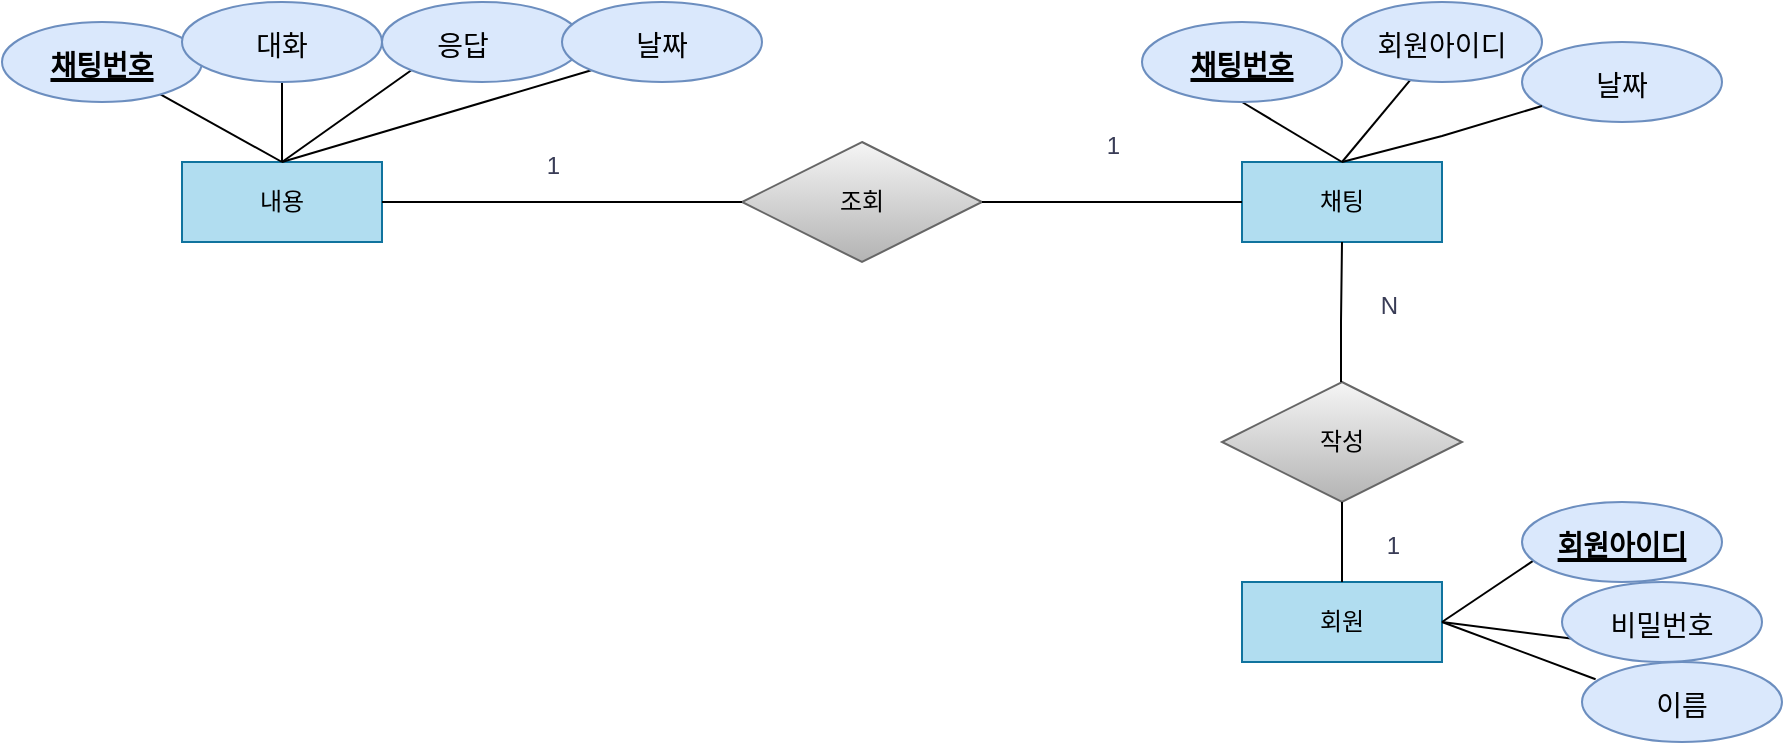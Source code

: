 <mxfile version="22.1.2" type="github">
  <diagram name="Page-1" id="2YBvvXClWsGukQMizWep">
    <mxGraphModel dx="1900" dy="613" grid="1" gridSize="10" guides="1" tooltips="1" connect="1" arrows="1" fold="1" page="1" pageScale="1" pageWidth="850" pageHeight="1100" math="0" shadow="0">
      <root>
        <mxCell id="0" />
        <mxCell id="1" parent="0" />
        <mxCell id="kymsO1xxHvnfh_cO7qhP-2" value="내용" style="whiteSpace=wrap;html=1;align=center;labelBackgroundColor=none;fillColor=#b1ddf0;strokeColor=#10739e;" vertex="1" parent="1">
          <mxGeometry x="70" y="310" width="100" height="40" as="geometry" />
        </mxCell>
        <mxCell id="kymsO1xxHvnfh_cO7qhP-3" value="회원" style="whiteSpace=wrap;html=1;align=center;labelBackgroundColor=none;fillColor=#b1ddf0;strokeColor=#10739e;" vertex="1" parent="1">
          <mxGeometry x="600" y="520" width="100" height="40" as="geometry" />
        </mxCell>
        <mxCell id="kymsO1xxHvnfh_cO7qhP-4" value="채팅" style="whiteSpace=wrap;html=1;align=center;labelBackgroundColor=none;fillColor=#b1ddf0;strokeColor=#10739e;" vertex="1" parent="1">
          <mxGeometry x="600" y="310" width="100" height="40" as="geometry" />
        </mxCell>
        <mxCell id="kymsO1xxHvnfh_cO7qhP-5" value="작성" style="shape=rhombus;perimeter=rhombusPerimeter;whiteSpace=wrap;html=1;align=center;labelBackgroundColor=none;fillColor=#f5f5f5;strokeColor=#666666;gradientColor=#b3b3b3;" vertex="1" parent="1">
          <mxGeometry x="590" y="420" width="120" height="60" as="geometry" />
        </mxCell>
        <mxCell id="kymsO1xxHvnfh_cO7qhP-6" value="조회" style="shape=rhombus;perimeter=rhombusPerimeter;whiteSpace=wrap;html=1;align=center;labelBackgroundColor=none;fillColor=#f5f5f5;strokeColor=#666666;gradientColor=#b3b3b3;" vertex="1" parent="1">
          <mxGeometry x="350" y="300" width="120" height="60" as="geometry" />
        </mxCell>
        <mxCell id="kymsO1xxHvnfh_cO7qhP-7" value="" style="endArrow=none;html=1;rounded=0;exitX=0.5;exitY=1;exitDx=0;exitDy=0;entryX=0.5;entryY=0;entryDx=0;entryDy=0;labelBackgroundColor=none;strokeColor=#000000;fontColor=default;" edge="1" parent="1" source="kymsO1xxHvnfh_cO7qhP-5" target="kymsO1xxHvnfh_cO7qhP-3">
          <mxGeometry relative="1" as="geometry">
            <mxPoint x="460" y="209" as="sourcePoint" />
            <mxPoint x="620" y="209" as="targetPoint" />
          </mxGeometry>
        </mxCell>
        <mxCell id="kymsO1xxHvnfh_cO7qhP-8" value="1" style="resizable=0;html=1;whiteSpace=wrap;align=right;verticalAlign=bottom;labelBackgroundColor=none;fillColor=#F2CC8F;strokeColor=#E07A5F;fontColor=#393C56;" connectable="0" vertex="1" parent="kymsO1xxHvnfh_cO7qhP-7">
          <mxGeometry x="1" relative="1" as="geometry">
            <mxPoint x="30" y="-10" as="offset" />
          </mxGeometry>
        </mxCell>
        <mxCell id="kymsO1xxHvnfh_cO7qhP-9" value="" style="endArrow=none;html=1;rounded=0;entryX=1;entryY=0.5;entryDx=0;entryDy=0;labelBackgroundColor=none;strokeColor=#000000;fontColor=default;" edge="1" parent="1" source="kymsO1xxHvnfh_cO7qhP-6" target="kymsO1xxHvnfh_cO7qhP-2">
          <mxGeometry relative="1" as="geometry">
            <mxPoint x="160" y="241" as="sourcePoint" />
            <mxPoint x="170" y="320" as="targetPoint" />
          </mxGeometry>
        </mxCell>
        <mxCell id="kymsO1xxHvnfh_cO7qhP-10" value="1" style="resizable=0;html=1;whiteSpace=wrap;align=right;verticalAlign=bottom;labelBackgroundColor=none;fillColor=#F2CC8F;strokeColor=#E07A5F;fontColor=#393C56;" connectable="0" vertex="1" parent="kymsO1xxHvnfh_cO7qhP-9">
          <mxGeometry x="1" relative="1" as="geometry">
            <mxPoint x="90" y="-10" as="offset" />
          </mxGeometry>
        </mxCell>
        <mxCell id="kymsO1xxHvnfh_cO7qhP-13" value="" style="endArrow=none;html=1;rounded=0;entryX=1;entryY=0.5;entryDx=0;entryDy=0;exitX=0;exitY=0.5;exitDx=0;exitDy=0;labelBackgroundColor=none;strokeColor=#000000;fontColor=default;" edge="1" parent="1" source="kymsO1xxHvnfh_cO7qhP-4" target="kymsO1xxHvnfh_cO7qhP-6">
          <mxGeometry relative="1" as="geometry">
            <mxPoint x="370" y="326" as="sourcePoint" />
            <mxPoint x="291" y="290" as="targetPoint" />
          </mxGeometry>
        </mxCell>
        <mxCell id="kymsO1xxHvnfh_cO7qhP-14" value="1" style="resizable=0;html=1;whiteSpace=wrap;align=right;verticalAlign=bottom;labelBackgroundColor=none;fillColor=#F2CC8F;strokeColor=#E07A5F;fontColor=#393C56;" connectable="0" vertex="1" parent="kymsO1xxHvnfh_cO7qhP-13">
          <mxGeometry x="1" relative="1" as="geometry">
            <mxPoint x="70" y="-20" as="offset" />
          </mxGeometry>
        </mxCell>
        <mxCell id="kymsO1xxHvnfh_cO7qhP-15" value="" style="endArrow=none;html=1;rounded=0;entryX=0.5;entryY=1;entryDx=0;entryDy=0;labelBackgroundColor=none;strokeColor=#000000;fontColor=default;" edge="1" parent="1" target="kymsO1xxHvnfh_cO7qhP-4">
          <mxGeometry relative="1" as="geometry">
            <mxPoint x="649.5" y="420" as="sourcePoint" />
            <mxPoint x="649.5" y="360" as="targetPoint" />
            <Array as="points">
              <mxPoint x="649.5" y="390" />
            </Array>
          </mxGeometry>
        </mxCell>
        <mxCell id="kymsO1xxHvnfh_cO7qhP-16" value="N" style="resizable=0;html=1;whiteSpace=wrap;align=right;verticalAlign=bottom;labelBackgroundColor=none;fillColor=#F2CC8F;strokeColor=#E07A5F;fontColor=#393C56;" connectable="0" vertex="1" parent="kymsO1xxHvnfh_cO7qhP-15">
          <mxGeometry x="1" relative="1" as="geometry">
            <mxPoint x="30" y="40" as="offset" />
          </mxGeometry>
        </mxCell>
        <mxCell id="kymsO1xxHvnfh_cO7qhP-21" value="" style="endArrow=none;html=1;rounded=0;labelBackgroundColor=none;strokeColor=#000000;fontColor=default;entryX=0.5;entryY=0;entryDx=0;entryDy=0;" edge="1" parent="1" source="kymsO1xxHvnfh_cO7qhP-23" target="kymsO1xxHvnfh_cO7qhP-2">
          <mxGeometry relative="1" as="geometry">
            <mxPoint x="110" y="270" as="sourcePoint" />
            <mxPoint x="70" y="310" as="targetPoint" />
          </mxGeometry>
        </mxCell>
        <mxCell id="kymsO1xxHvnfh_cO7qhP-23" value="&lt;font style=&quot;font-size: 14px;&quot;&gt;&lt;b&gt;채팅번호&lt;/b&gt;&lt;/font&gt;" style="ellipse;whiteSpace=wrap;html=1;align=center;fontStyle=4;hachureGap=4;strokeColor=#6c8ebf;fontFamily=Architects Daughter;fontSource=https%3A%2F%2Ffonts.googleapis.com%2Fcss%3Ffamily%3DArchitects%2BDaughter;fontSize=20;fillColor=#dae8fc;" vertex="1" parent="1">
          <mxGeometry x="-20" y="240" width="100" height="40" as="geometry" />
        </mxCell>
        <mxCell id="kymsO1xxHvnfh_cO7qhP-28" value="" style="endArrow=none;html=1;rounded=0;labelBackgroundColor=none;strokeColor=#000000;fontColor=default;entryX=0.5;entryY=0;entryDx=0;entryDy=0;" edge="1" parent="1" source="kymsO1xxHvnfh_cO7qhP-29" target="kymsO1xxHvnfh_cO7qhP-2">
          <mxGeometry relative="1" as="geometry">
            <mxPoint x="170" y="280" as="sourcePoint" />
            <mxPoint x="127" y="320" as="targetPoint" />
          </mxGeometry>
        </mxCell>
        <mxCell id="kymsO1xxHvnfh_cO7qhP-29" value="&lt;font style=&quot;font-size: 14px;&quot;&gt;대화&lt;/font&gt;" style="ellipse;whiteSpace=wrap;html=1;align=center;hachureGap=4;strokeColor=#6c8ebf;fontFamily=Architects Daughter;fontSource=https%3A%2F%2Ffonts.googleapis.com%2Fcss%3Ffamily%3DArchitects%2BDaughter;fontSize=20;fillColor=#dae8fc;" vertex="1" parent="1">
          <mxGeometry x="70" y="230" width="100" height="40" as="geometry" />
        </mxCell>
        <mxCell id="kymsO1xxHvnfh_cO7qhP-30" value="" style="endArrow=none;html=1;rounded=0;labelBackgroundColor=none;strokeColor=#000000;fontColor=default;entryX=0.5;entryY=0;entryDx=0;entryDy=0;exitX=0;exitY=1;exitDx=0;exitDy=0;" edge="1" parent="1" source="kymsO1xxHvnfh_cO7qhP-31" target="kymsO1xxHvnfh_cO7qhP-2">
          <mxGeometry relative="1" as="geometry">
            <mxPoint x="210" y="280" as="sourcePoint" />
            <mxPoint x="160" y="310" as="targetPoint" />
          </mxGeometry>
        </mxCell>
        <mxCell id="kymsO1xxHvnfh_cO7qhP-31" value="&lt;font style=&quot;font-size: 14px;&quot;&gt;응답&lt;span style=&quot;white-space: pre;&quot;&gt;&#x9;&lt;/span&gt;&lt;/font&gt;" style="ellipse;whiteSpace=wrap;html=1;align=center;hachureGap=4;strokeColor=#6c8ebf;fontFamily=Architects Daughter;fontSource=https%3A%2F%2Ffonts.googleapis.com%2Fcss%3Ffamily%3DArchitects%2BDaughter;fontSize=20;fillColor=#dae8fc;" vertex="1" parent="1">
          <mxGeometry x="170" y="230" width="100" height="40" as="geometry" />
        </mxCell>
        <mxCell id="kymsO1xxHvnfh_cO7qhP-32" value="" style="endArrow=none;html=1;rounded=0;labelBackgroundColor=none;strokeColor=#000000;fontColor=default;exitX=0;exitY=1;exitDx=0;exitDy=0;" edge="1" parent="1" source="kymsO1xxHvnfh_cO7qhP-33">
          <mxGeometry relative="1" as="geometry">
            <mxPoint x="220" y="290" as="sourcePoint" />
            <mxPoint x="120" y="310" as="targetPoint" />
          </mxGeometry>
        </mxCell>
        <mxCell id="kymsO1xxHvnfh_cO7qhP-33" value="&lt;span style=&quot;font-size: 14px;&quot;&gt;날짜&lt;/span&gt;" style="ellipse;whiteSpace=wrap;html=1;align=center;hachureGap=4;strokeColor=#6c8ebf;fontFamily=Architects Daughter;fontSource=https%3A%2F%2Ffonts.googleapis.com%2Fcss%3Ffamily%3DArchitects%2BDaughter;fontSize=20;fillColor=#dae8fc;" vertex="1" parent="1">
          <mxGeometry x="260" y="230" width="100" height="40" as="geometry" />
        </mxCell>
        <mxCell id="kymsO1xxHvnfh_cO7qhP-34" value="" style="endArrow=none;html=1;rounded=0;labelBackgroundColor=none;strokeColor=#000000;fontColor=default;entryX=0.5;entryY=0;entryDx=0;entryDy=0;exitX=0.068;exitY=0.715;exitDx=0;exitDy=0;exitPerimeter=0;" edge="1" parent="1" source="kymsO1xxHvnfh_cO7qhP-38">
          <mxGeometry relative="1" as="geometry">
            <mxPoint x="741.327" y="516.385" as="sourcePoint" />
            <mxPoint x="700" y="540" as="targetPoint" />
          </mxGeometry>
        </mxCell>
        <mxCell id="kymsO1xxHvnfh_cO7qhP-36" value="" style="endArrow=none;html=1;rounded=0;labelBackgroundColor=none;strokeColor=#000000;fontColor=default;entryX=1;entryY=0.5;entryDx=0;entryDy=0;exitX=0.044;exitY=0.705;exitDx=0;exitDy=0;exitPerimeter=0;" edge="1" parent="1" source="kymsO1xxHvnfh_cO7qhP-37" target="kymsO1xxHvnfh_cO7qhP-3">
          <mxGeometry relative="1" as="geometry">
            <mxPoint x="760" y="540" as="sourcePoint" />
            <mxPoint x="710" y="610" as="targetPoint" />
          </mxGeometry>
        </mxCell>
        <mxCell id="kymsO1xxHvnfh_cO7qhP-37" value="&lt;span style=&quot;font-size: 14px;&quot;&gt;비밀번호&lt;/span&gt;" style="ellipse;whiteSpace=wrap;html=1;align=center;hachureGap=4;strokeColor=#6c8ebf;fontFamily=Architects Daughter;fontSource=https%3A%2F%2Ffonts.googleapis.com%2Fcss%3Ffamily%3DArchitects%2BDaughter;fontSize=20;fillColor=#dae8fc;" vertex="1" parent="1">
          <mxGeometry x="760" y="520" width="100" height="40" as="geometry" />
        </mxCell>
        <mxCell id="kymsO1xxHvnfh_cO7qhP-38" value="&lt;font style=&quot;font-size: 14px;&quot;&gt;&lt;b&gt;회원아이디&lt;/b&gt;&lt;/font&gt;" style="ellipse;whiteSpace=wrap;html=1;align=center;fontStyle=4;hachureGap=4;strokeColor=#6c8ebf;fontFamily=Architects Daughter;fontSource=https%3A%2F%2Ffonts.googleapis.com%2Fcss%3Ffamily%3DArchitects%2BDaughter;fontSize=20;fillColor=#dae8fc;" vertex="1" parent="1">
          <mxGeometry x="740" y="480" width="100" height="40" as="geometry" />
        </mxCell>
        <mxCell id="kymsO1xxHvnfh_cO7qhP-39" value="" style="endArrow=none;html=1;rounded=0;labelBackgroundColor=none;strokeColor=#000000;fontColor=default;exitX=0.068;exitY=0.215;exitDx=0;exitDy=0;exitPerimeter=0;" edge="1" parent="1" source="kymsO1xxHvnfh_cO7qhP-40">
          <mxGeometry relative="1" as="geometry">
            <mxPoint x="780" y="610" as="sourcePoint" />
            <mxPoint x="700" y="540" as="targetPoint" />
          </mxGeometry>
        </mxCell>
        <mxCell id="kymsO1xxHvnfh_cO7qhP-40" value="&lt;span style=&quot;font-size: 14px;&quot;&gt;이름&lt;/span&gt;" style="ellipse;whiteSpace=wrap;html=1;align=center;hachureGap=4;strokeColor=#6c8ebf;fontFamily=Architects Daughter;fontSource=https%3A%2F%2Ffonts.googleapis.com%2Fcss%3Ffamily%3DArchitects%2BDaughter;fontSize=20;fillColor=#dae8fc;" vertex="1" parent="1">
          <mxGeometry x="770" y="560" width="100" height="40" as="geometry" />
        </mxCell>
        <mxCell id="kymsO1xxHvnfh_cO7qhP-41" value="" style="endArrow=none;html=1;rounded=0;labelBackgroundColor=none;strokeColor=#000000;fontColor=default;exitX=0.5;exitY=1;exitDx=0;exitDy=0;entryX=0.5;entryY=0;entryDx=0;entryDy=0;" edge="1" parent="1" source="kymsO1xxHvnfh_cO7qhP-42" target="kymsO1xxHvnfh_cO7qhP-4">
          <mxGeometry relative="1" as="geometry">
            <mxPoint x="650" y="260" as="sourcePoint" />
            <mxPoint x="610" y="300" as="targetPoint" />
          </mxGeometry>
        </mxCell>
        <mxCell id="kymsO1xxHvnfh_cO7qhP-42" value="&lt;font style=&quot;font-size: 14px;&quot;&gt;&lt;b&gt;채팅번호&lt;/b&gt;&lt;/font&gt;" style="ellipse;whiteSpace=wrap;html=1;align=center;fontStyle=4;hachureGap=4;strokeColor=#6c8ebf;fontFamily=Architects Daughter;fontSource=https%3A%2F%2Ffonts.googleapis.com%2Fcss%3Ffamily%3DArchitects%2BDaughter;fontSize=20;fillColor=#dae8fc;" vertex="1" parent="1">
          <mxGeometry x="550" y="240" width="100" height="40" as="geometry" />
        </mxCell>
        <mxCell id="kymsO1xxHvnfh_cO7qhP-43" value="" style="endArrow=none;html=1;rounded=0;labelBackgroundColor=none;strokeColor=#000000;fontColor=default;entryX=0.5;entryY=0;entryDx=0;entryDy=0;" edge="1" parent="1" source="kymsO1xxHvnfh_cO7qhP-44" target="kymsO1xxHvnfh_cO7qhP-4">
          <mxGeometry relative="1" as="geometry">
            <mxPoint x="730" y="280" as="sourcePoint" />
            <mxPoint x="680" y="310" as="targetPoint" />
          </mxGeometry>
        </mxCell>
        <mxCell id="kymsO1xxHvnfh_cO7qhP-44" value="&lt;font style=&quot;font-size: 14px;&quot;&gt;회원아이디&lt;/font&gt;" style="ellipse;whiteSpace=wrap;html=1;align=center;hachureGap=4;strokeColor=#6c8ebf;fontFamily=Architects Daughter;fontSource=https%3A%2F%2Ffonts.googleapis.com%2Fcss%3Ffamily%3DArchitects%2BDaughter;fontSize=20;fillColor=#dae8fc;" vertex="1" parent="1">
          <mxGeometry x="650" y="230" width="100" height="40" as="geometry" />
        </mxCell>
        <mxCell id="kymsO1xxHvnfh_cO7qhP-46" value="&lt;span style=&quot;font-size: 14px;&quot;&gt;날짜&lt;/span&gt;" style="ellipse;whiteSpace=wrap;html=1;align=center;hachureGap=4;strokeColor=#6c8ebf;fontFamily=Architects Daughter;fontSource=https%3A%2F%2Ffonts.googleapis.com%2Fcss%3Ffamily%3DArchitects%2BDaughter;fontSize=20;fillColor=#dae8fc;" vertex="1" parent="1">
          <mxGeometry x="740" y="250" width="100" height="40" as="geometry" />
        </mxCell>
        <mxCell id="kymsO1xxHvnfh_cO7qhP-48" value="" style="endArrow=none;html=1;rounded=0;labelBackgroundColor=none;strokeColor=#000000;fontColor=default;entryX=0.5;entryY=0;entryDx=0;entryDy=0;" edge="1" parent="1" source="kymsO1xxHvnfh_cO7qhP-46" target="kymsO1xxHvnfh_cO7qhP-4">
          <mxGeometry relative="1" as="geometry">
            <mxPoint x="726" y="280" as="sourcePoint" />
            <mxPoint x="690" y="317" as="targetPoint" />
            <Array as="points">
              <mxPoint x="700" y="297" />
            </Array>
          </mxGeometry>
        </mxCell>
      </root>
    </mxGraphModel>
  </diagram>
</mxfile>
